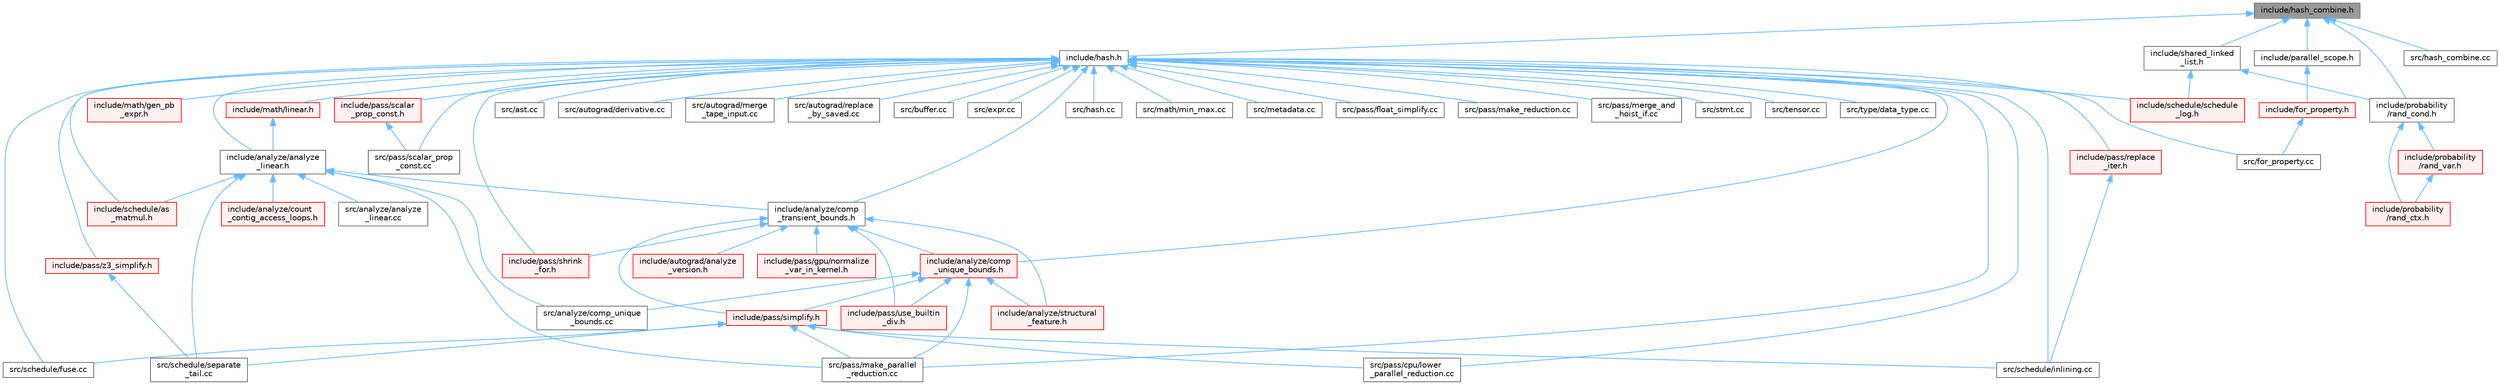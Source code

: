 digraph "include/hash_combine.h"
{
 // LATEX_PDF_SIZE
  bgcolor="transparent";
  edge [fontname=Helvetica,fontsize=10,labelfontname=Helvetica,labelfontsize=10];
  node [fontname=Helvetica,fontsize=10,shape=box,height=0.2,width=0.4];
  Node1 [label="include/hash_combine.h",height=0.2,width=0.4,color="gray40", fillcolor="grey60", style="filled", fontcolor="black",tooltip=" "];
  Node1 -> Node2 [dir="back",color="steelblue1",style="solid"];
  Node2 [label="include/hash.h",height=0.2,width=0.4,color="grey40", fillcolor="white", style="filled",URL="$hash_8h.html",tooltip=" "];
  Node2 -> Node3 [dir="back",color="steelblue1",style="solid"];
  Node3 [label="include/analyze/analyze\l_linear.h",height=0.2,width=0.4,color="grey40", fillcolor="white", style="filled",URL="$analyze__linear_8h.html",tooltip=" "];
  Node3 -> Node4 [dir="back",color="steelblue1",style="solid"];
  Node4 [label="include/analyze/comp\l_transient_bounds.h",height=0.2,width=0.4,color="grey40", fillcolor="white", style="filled",URL="$comp__transient__bounds_8h.html",tooltip=" "];
  Node4 -> Node5 [dir="back",color="steelblue1",style="solid"];
  Node5 [label="include/analyze/comp\l_unique_bounds.h",height=0.2,width=0.4,color="red", fillcolor="#FFF0F0", style="filled",URL="$comp__unique__bounds_8h.html",tooltip=" "];
  Node5 -> Node7 [dir="back",color="steelblue1",style="solid"];
  Node7 [label="include/analyze/structural\l_feature.h",height=0.2,width=0.4,color="red", fillcolor="#FFF0F0", style="filled",URL="$structural__feature_8h.html",tooltip=" "];
  Node5 -> Node17 [dir="back",color="steelblue1",style="solid"];
  Node17 [label="include/pass/simplify.h",height=0.2,width=0.4,color="red", fillcolor="#FFF0F0", style="filled",URL="$simplify_8h.html",tooltip=" "];
  Node17 -> Node25 [dir="back",color="steelblue1",style="solid"];
  Node25 [label="src/pass/cpu/lower\l_parallel_reduction.cc",height=0.2,width=0.4,color="grey40", fillcolor="white", style="filled",URL="$cpu_2lower__parallel__reduction_8cc.html",tooltip=" "];
  Node17 -> Node27 [dir="back",color="steelblue1",style="solid"];
  Node27 [label="src/pass/make_parallel\l_reduction.cc",height=0.2,width=0.4,color="grey40", fillcolor="white", style="filled",URL="$make__parallel__reduction_8cc.html",tooltip=" "];
  Node17 -> Node14 [dir="back",color="steelblue1",style="solid"];
  Node14 [label="src/schedule/fuse.cc",height=0.2,width=0.4,color="grey40", fillcolor="white", style="filled",URL="$fuse_8cc.html",tooltip=" "];
  Node17 -> Node33 [dir="back",color="steelblue1",style="solid"];
  Node33 [label="src/schedule/inlining.cc",height=0.2,width=0.4,color="grey40", fillcolor="white", style="filled",URL="$inlining_8cc.html",tooltip=" "];
  Node17 -> Node34 [dir="back",color="steelblue1",style="solid"];
  Node34 [label="src/schedule/separate\l_tail.cc",height=0.2,width=0.4,color="grey40", fillcolor="white", style="filled",URL="$separate__tail_8cc.html",tooltip=" "];
  Node5 -> Node37 [dir="back",color="steelblue1",style="solid"];
  Node37 [label="include/pass/use_builtin\l_div.h",height=0.2,width=0.4,color="red", fillcolor="#FFF0F0", style="filled",URL="$use__builtin__div_8h.html",tooltip=" "];
  Node5 -> Node39 [dir="back",color="steelblue1",style="solid"];
  Node39 [label="src/analyze/comp_unique\l_bounds.cc",height=0.2,width=0.4,color="grey40", fillcolor="white", style="filled",URL="$comp__unique__bounds_8cc.html",tooltip=" "];
  Node5 -> Node27 [dir="back",color="steelblue1",style="solid"];
  Node4 -> Node7 [dir="back",color="steelblue1",style="solid"];
  Node4 -> Node41 [dir="back",color="steelblue1",style="solid"];
  Node41 [label="include/autograd/analyze\l_version.h",height=0.2,width=0.4,color="red", fillcolor="#FFF0F0", style="filled",URL="$analyze__version_8h.html",tooltip=" "];
  Node4 -> Node43 [dir="back",color="steelblue1",style="solid"];
  Node43 [label="include/pass/gpu/normalize\l_var_in_kernel.h",height=0.2,width=0.4,color="red", fillcolor="#FFF0F0", style="filled",URL="$normalize__var__in__kernel_8h.html",tooltip=" "];
  Node4 -> Node44 [dir="back",color="steelblue1",style="solid"];
  Node44 [label="include/pass/shrink\l_for.h",height=0.2,width=0.4,color="red", fillcolor="#FFF0F0", style="filled",URL="$shrink__for_8h.html",tooltip=" "];
  Node4 -> Node17 [dir="back",color="steelblue1",style="solid"];
  Node4 -> Node37 [dir="back",color="steelblue1",style="solid"];
  Node3 -> Node46 [dir="back",color="steelblue1",style="solid"];
  Node46 [label="include/analyze/count\l_contig_access_loops.h",height=0.2,width=0.4,color="red", fillcolor="#FFF0F0", style="filled",URL="$count__contig__access__loops_8h.html",tooltip=" "];
  Node3 -> Node48 [dir="back",color="steelblue1",style="solid"];
  Node48 [label="include/schedule/as\l_matmul.h",height=0.2,width=0.4,color="red", fillcolor="#FFF0F0", style="filled",URL="$as__matmul_8h.html",tooltip=" "];
  Node3 -> Node50 [dir="back",color="steelblue1",style="solid"];
  Node50 [label="src/analyze/analyze\l_linear.cc",height=0.2,width=0.4,color="grey40", fillcolor="white", style="filled",URL="$analyze__linear_8cc.html",tooltip=" "];
  Node3 -> Node39 [dir="back",color="steelblue1",style="solid"];
  Node3 -> Node27 [dir="back",color="steelblue1",style="solid"];
  Node3 -> Node34 [dir="back",color="steelblue1",style="solid"];
  Node2 -> Node4 [dir="back",color="steelblue1",style="solid"];
  Node2 -> Node5 [dir="back",color="steelblue1",style="solid"];
  Node2 -> Node51 [dir="back",color="steelblue1",style="solid"];
  Node51 [label="include/math/gen_pb\l_expr.h",height=0.2,width=0.4,color="red", fillcolor="#FFF0F0", style="filled",URL="$gen__pb__expr_8h.html",tooltip=" "];
  Node2 -> Node74 [dir="back",color="steelblue1",style="solid"];
  Node74 [label="include/math/linear.h",height=0.2,width=0.4,color="red", fillcolor="#FFF0F0", style="filled",URL="$linear_8h.html",tooltip=" "];
  Node74 -> Node3 [dir="back",color="steelblue1",style="solid"];
  Node2 -> Node77 [dir="back",color="steelblue1",style="solid"];
  Node77 [label="include/pass/replace\l_iter.h",height=0.2,width=0.4,color="red", fillcolor="#FFF0F0", style="filled",URL="$replace__iter_8h.html",tooltip=" "];
  Node77 -> Node33 [dir="back",color="steelblue1",style="solid"];
  Node2 -> Node79 [dir="back",color="steelblue1",style="solid"];
  Node79 [label="include/pass/scalar\l_prop_const.h",height=0.2,width=0.4,color="red", fillcolor="#FFF0F0", style="filled",URL="$scalar__prop__const_8h.html",tooltip=" "];
  Node79 -> Node80 [dir="back",color="steelblue1",style="solid"];
  Node80 [label="src/pass/scalar_prop\l_const.cc",height=0.2,width=0.4,color="grey40", fillcolor="white", style="filled",URL="$scalar__prop__const_8cc.html",tooltip=" "];
  Node2 -> Node44 [dir="back",color="steelblue1",style="solid"];
  Node2 -> Node81 [dir="back",color="steelblue1",style="solid"];
  Node81 [label="include/pass/z3_simplify.h",height=0.2,width=0.4,color="red", fillcolor="#FFF0F0", style="filled",URL="$z3__simplify_8h.html",tooltip=" "];
  Node81 -> Node34 [dir="back",color="steelblue1",style="solid"];
  Node2 -> Node48 [dir="back",color="steelblue1",style="solid"];
  Node2 -> Node83 [dir="back",color="steelblue1",style="solid"];
  Node83 [label="include/schedule/schedule\l_log.h",height=0.2,width=0.4,color="red", fillcolor="#FFF0F0", style="filled",URL="$schedule__log_8h.html",tooltip=" "];
  Node2 -> Node98 [dir="back",color="steelblue1",style="solid"];
  Node98 [label="src/ast.cc",height=0.2,width=0.4,color="grey40", fillcolor="white", style="filled",URL="$ast_8cc.html",tooltip=" "];
  Node2 -> Node99 [dir="back",color="steelblue1",style="solid"];
  Node99 [label="src/autograd/derivative.cc",height=0.2,width=0.4,color="grey40", fillcolor="white", style="filled",URL="$derivative_8cc.html",tooltip=" "];
  Node2 -> Node100 [dir="back",color="steelblue1",style="solid"];
  Node100 [label="src/autograd/merge\l_tape_input.cc",height=0.2,width=0.4,color="grey40", fillcolor="white", style="filled",URL="$merge__tape__input_8cc.html",tooltip=" "];
  Node2 -> Node101 [dir="back",color="steelblue1",style="solid"];
  Node101 [label="src/autograd/replace\l_by_saved.cc",height=0.2,width=0.4,color="grey40", fillcolor="white", style="filled",URL="$replace__by__saved_8cc.html",tooltip=" "];
  Node2 -> Node102 [dir="back",color="steelblue1",style="solid"];
  Node102 [label="src/buffer.cc",height=0.2,width=0.4,color="grey40", fillcolor="white", style="filled",URL="$buffer_8cc.html",tooltip=" "];
  Node2 -> Node103 [dir="back",color="steelblue1",style="solid"];
  Node103 [label="src/expr.cc",height=0.2,width=0.4,color="grey40", fillcolor="white", style="filled",URL="$expr_8cc.html",tooltip=" "];
  Node2 -> Node104 [dir="back",color="steelblue1",style="solid"];
  Node104 [label="src/for_property.cc",height=0.2,width=0.4,color="grey40", fillcolor="white", style="filled",URL="$for__property_8cc.html",tooltip=" "];
  Node2 -> Node105 [dir="back",color="steelblue1",style="solid"];
  Node105 [label="src/hash.cc",height=0.2,width=0.4,color="grey40", fillcolor="white", style="filled",URL="$hash_8cc.html",tooltip=" "];
  Node2 -> Node106 [dir="back",color="steelblue1",style="solid"];
  Node106 [label="src/math/min_max.cc",height=0.2,width=0.4,color="grey40", fillcolor="white", style="filled",URL="$min__max_8cc.html",tooltip=" "];
  Node2 -> Node107 [dir="back",color="steelblue1",style="solid"];
  Node107 [label="src/metadata.cc",height=0.2,width=0.4,color="grey40", fillcolor="white", style="filled",URL="$metadata_8cc.html",tooltip=" "];
  Node2 -> Node25 [dir="back",color="steelblue1",style="solid"];
  Node2 -> Node108 [dir="back",color="steelblue1",style="solid"];
  Node108 [label="src/pass/float_simplify.cc",height=0.2,width=0.4,color="grey40", fillcolor="white", style="filled",URL="$float__simplify_8cc.html",tooltip=" "];
  Node2 -> Node27 [dir="back",color="steelblue1",style="solid"];
  Node2 -> Node109 [dir="back",color="steelblue1",style="solid"];
  Node109 [label="src/pass/make_reduction.cc",height=0.2,width=0.4,color="grey40", fillcolor="white", style="filled",URL="$make__reduction_8cc.html",tooltip=" "];
  Node2 -> Node110 [dir="back",color="steelblue1",style="solid"];
  Node110 [label="src/pass/merge_and\l_hoist_if.cc",height=0.2,width=0.4,color="grey40", fillcolor="white", style="filled",URL="$merge__and__hoist__if_8cc.html",tooltip=" "];
  Node2 -> Node80 [dir="back",color="steelblue1",style="solid"];
  Node2 -> Node14 [dir="back",color="steelblue1",style="solid"];
  Node2 -> Node33 [dir="back",color="steelblue1",style="solid"];
  Node2 -> Node111 [dir="back",color="steelblue1",style="solid"];
  Node111 [label="src/stmt.cc",height=0.2,width=0.4,color="grey40", fillcolor="white", style="filled",URL="$stmt_8cc.html",tooltip=" "];
  Node2 -> Node112 [dir="back",color="steelblue1",style="solid"];
  Node112 [label="src/tensor.cc",height=0.2,width=0.4,color="grey40", fillcolor="white", style="filled",URL="$tensor_8cc.html",tooltip=" "];
  Node2 -> Node113 [dir="back",color="steelblue1",style="solid"];
  Node113 [label="src/type/data_type.cc",height=0.2,width=0.4,color="grey40", fillcolor="white", style="filled",URL="$data__type_8cc.html",tooltip=" "];
  Node1 -> Node114 [dir="back",color="steelblue1",style="solid"];
  Node114 [label="include/parallel_scope.h",height=0.2,width=0.4,color="grey40", fillcolor="white", style="filled",URL="$parallel__scope_8h.html",tooltip=" "];
  Node114 -> Node115 [dir="back",color="steelblue1",style="solid"];
  Node115 [label="include/for_property.h",height=0.2,width=0.4,color="red", fillcolor="#FFF0F0", style="filled",URL="$for__property_8h.html",tooltip=" "];
  Node115 -> Node104 [dir="back",color="steelblue1",style="solid"];
  Node1 -> Node236 [dir="back",color="steelblue1",style="solid"];
  Node236 [label="include/probability\l/rand_cond.h",height=0.2,width=0.4,color="grey40", fillcolor="white", style="filled",URL="$rand__cond_8h.html",tooltip=" "];
  Node236 -> Node237 [dir="back",color="steelblue1",style="solid"];
  Node237 [label="include/probability\l/rand_ctx.h",height=0.2,width=0.4,color="red", fillcolor="#FFF0F0", style="filled",URL="$rand__ctx_8h.html",tooltip=" "];
  Node236 -> Node239 [dir="back",color="steelblue1",style="solid"];
  Node239 [label="include/probability\l/rand_var.h",height=0.2,width=0.4,color="red", fillcolor="#FFF0F0", style="filled",URL="$rand__var_8h.html",tooltip=" "];
  Node239 -> Node237 [dir="back",color="steelblue1",style="solid"];
  Node1 -> Node241 [dir="back",color="steelblue1",style="solid"];
  Node241 [label="include/shared_linked\l_list.h",height=0.2,width=0.4,color="grey40", fillcolor="white", style="filled",URL="$shared__linked__list_8h.html",tooltip=" "];
  Node241 -> Node236 [dir="back",color="steelblue1",style="solid"];
  Node241 -> Node83 [dir="back",color="steelblue1",style="solid"];
  Node1 -> Node242 [dir="back",color="steelblue1",style="solid"];
  Node242 [label="src/hash_combine.cc",height=0.2,width=0.4,color="grey40", fillcolor="white", style="filled",URL="$hash__combine_8cc.html",tooltip=" "];
}
